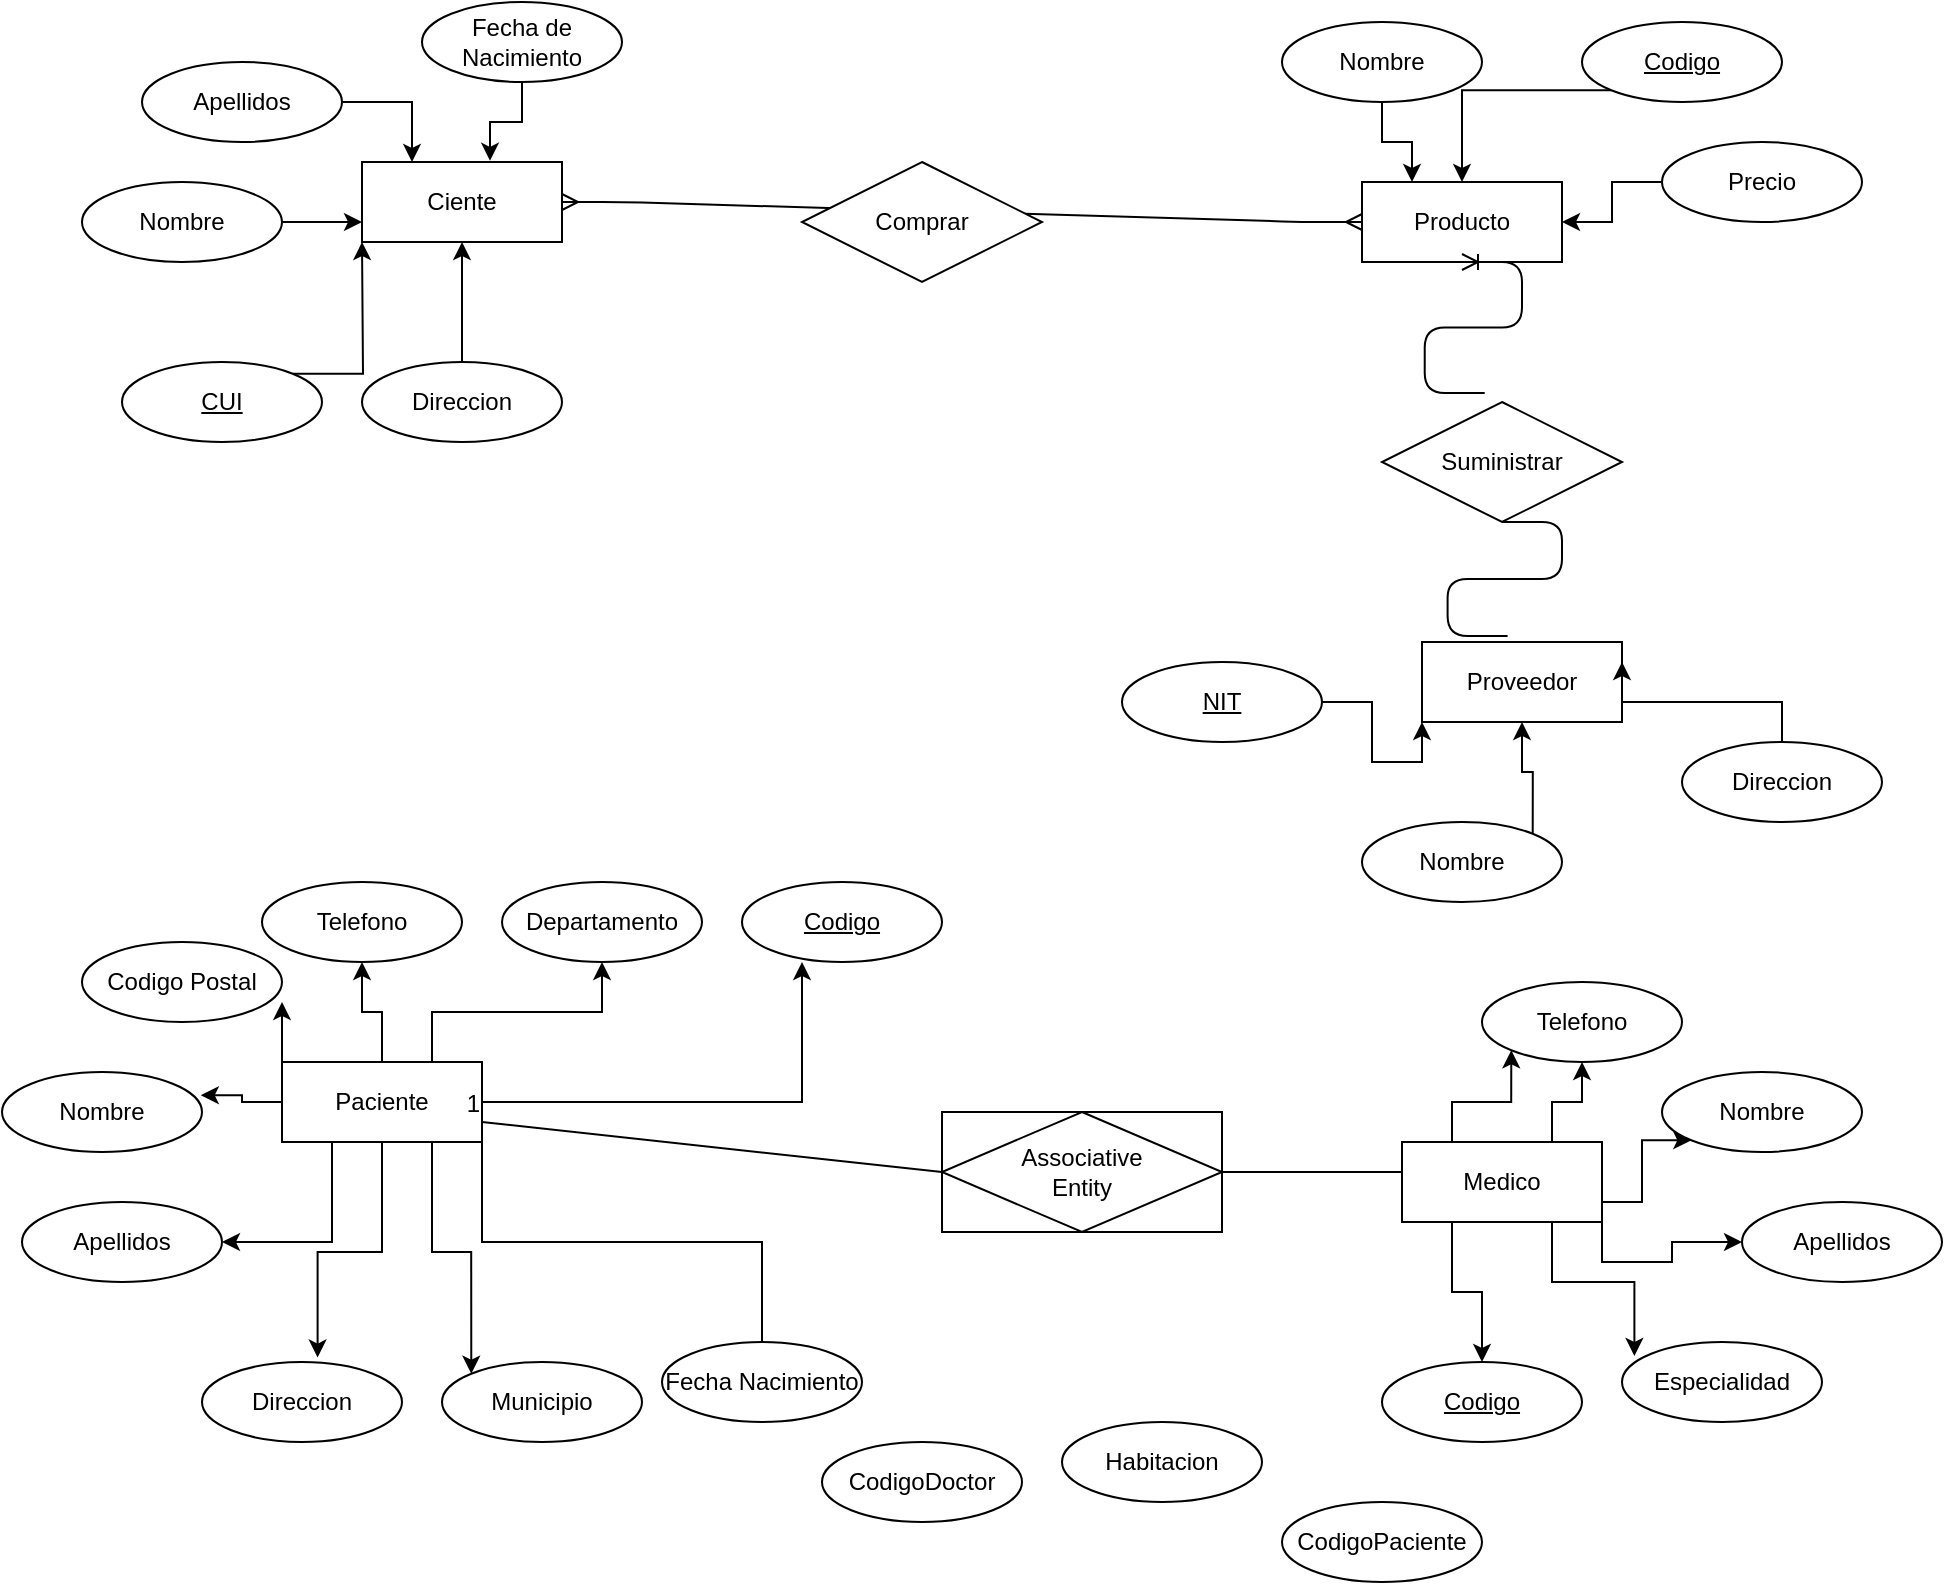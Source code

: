 <mxfile version="14.9.2" type="github">
  <diagram id="pq2NcOKdOZl03fj5JtdS" name="Page-1">
    <mxGraphModel dx="1865" dy="547" grid="1" gridSize="10" guides="1" tooltips="1" connect="1" arrows="1" fold="1" page="1" pageScale="1" pageWidth="827" pageHeight="1169" math="0" shadow="0">
      <root>
        <mxCell id="0" />
        <mxCell id="1" parent="0" />
        <mxCell id="Ux6Qge8Gb2Gr5K-9S6YE-1" value="Ciente" style="whiteSpace=wrap;html=1;align=center;" vertex="1" parent="1">
          <mxGeometry x="150" y="90" width="100" height="40" as="geometry" />
        </mxCell>
        <mxCell id="Ux6Qge8Gb2Gr5K-9S6YE-28" style="edgeStyle=orthogonalEdgeStyle;rounded=0;orthogonalLoop=1;jettySize=auto;html=1;exitX=1;exitY=0;exitDx=0;exitDy=0;" edge="1" parent="1" source="Ux6Qge8Gb2Gr5K-9S6YE-2">
          <mxGeometry relative="1" as="geometry">
            <mxPoint x="150" y="130" as="targetPoint" />
          </mxGeometry>
        </mxCell>
        <mxCell id="Ux6Qge8Gb2Gr5K-9S6YE-2" value="CUI" style="ellipse;whiteSpace=wrap;html=1;align=center;fontStyle=4;" vertex="1" parent="1">
          <mxGeometry x="30" y="190" width="100" height="40" as="geometry" />
        </mxCell>
        <mxCell id="Ux6Qge8Gb2Gr5K-9S6YE-27" style="edgeStyle=orthogonalEdgeStyle;rounded=0;orthogonalLoop=1;jettySize=auto;html=1;exitX=1;exitY=0.5;exitDx=0;exitDy=0;entryX=0;entryY=0.75;entryDx=0;entryDy=0;" edge="1" parent="1" source="Ux6Qge8Gb2Gr5K-9S6YE-3" target="Ux6Qge8Gb2Gr5K-9S6YE-1">
          <mxGeometry relative="1" as="geometry" />
        </mxCell>
        <mxCell id="Ux6Qge8Gb2Gr5K-9S6YE-3" value="Nombre" style="ellipse;whiteSpace=wrap;html=1;align=center;" vertex="1" parent="1">
          <mxGeometry x="10" y="100" width="100" height="40" as="geometry" />
        </mxCell>
        <mxCell id="Ux6Qge8Gb2Gr5K-9S6YE-25" style="edgeStyle=orthogonalEdgeStyle;rounded=0;orthogonalLoop=1;jettySize=auto;html=1;exitX=1;exitY=0.5;exitDx=0;exitDy=0;entryX=0.25;entryY=0;entryDx=0;entryDy=0;" edge="1" parent="1" source="Ux6Qge8Gb2Gr5K-9S6YE-4" target="Ux6Qge8Gb2Gr5K-9S6YE-1">
          <mxGeometry relative="1" as="geometry" />
        </mxCell>
        <mxCell id="Ux6Qge8Gb2Gr5K-9S6YE-4" value="Apellidos" style="ellipse;whiteSpace=wrap;html=1;align=center;" vertex="1" parent="1">
          <mxGeometry x="40" y="40" width="100" height="40" as="geometry" />
        </mxCell>
        <mxCell id="Ux6Qge8Gb2Gr5K-9S6YE-29" style="edgeStyle=orthogonalEdgeStyle;rounded=0;orthogonalLoop=1;jettySize=auto;html=1;exitX=0.5;exitY=0;exitDx=0;exitDy=0;" edge="1" parent="1" source="Ux6Qge8Gb2Gr5K-9S6YE-5" target="Ux6Qge8Gb2Gr5K-9S6YE-1">
          <mxGeometry relative="1" as="geometry" />
        </mxCell>
        <mxCell id="Ux6Qge8Gb2Gr5K-9S6YE-5" value="Direccion" style="ellipse;whiteSpace=wrap;html=1;align=center;" vertex="1" parent="1">
          <mxGeometry x="150" y="190" width="100" height="40" as="geometry" />
        </mxCell>
        <mxCell id="Ux6Qge8Gb2Gr5K-9S6YE-26" style="edgeStyle=orthogonalEdgeStyle;rounded=0;orthogonalLoop=1;jettySize=auto;html=1;exitX=0.5;exitY=1;exitDx=0;exitDy=0;entryX=0.64;entryY=-0.015;entryDx=0;entryDy=0;entryPerimeter=0;" edge="1" parent="1" source="Ux6Qge8Gb2Gr5K-9S6YE-6" target="Ux6Qge8Gb2Gr5K-9S6YE-1">
          <mxGeometry relative="1" as="geometry" />
        </mxCell>
        <mxCell id="Ux6Qge8Gb2Gr5K-9S6YE-6" value="Fecha de Nacimiento" style="ellipse;whiteSpace=wrap;html=1;align=center;" vertex="1" parent="1">
          <mxGeometry x="180" y="10" width="100" height="40" as="geometry" />
        </mxCell>
        <mxCell id="Ux6Qge8Gb2Gr5K-9S6YE-7" value="Producto" style="whiteSpace=wrap;html=1;align=center;" vertex="1" parent="1">
          <mxGeometry x="650" y="100" width="100" height="40" as="geometry" />
        </mxCell>
        <mxCell id="Ux6Qge8Gb2Gr5K-9S6YE-30" style="edgeStyle=orthogonalEdgeStyle;rounded=0;orthogonalLoop=1;jettySize=auto;html=1;exitX=0.5;exitY=1;exitDx=0;exitDy=0;entryX=0.25;entryY=0;entryDx=0;entryDy=0;" edge="1" parent="1" source="Ux6Qge8Gb2Gr5K-9S6YE-8" target="Ux6Qge8Gb2Gr5K-9S6YE-7">
          <mxGeometry relative="1" as="geometry" />
        </mxCell>
        <mxCell id="Ux6Qge8Gb2Gr5K-9S6YE-8" value="Nombre" style="ellipse;whiteSpace=wrap;html=1;align=center;" vertex="1" parent="1">
          <mxGeometry x="610" y="20" width="100" height="40" as="geometry" />
        </mxCell>
        <mxCell id="Ux6Qge8Gb2Gr5K-9S6YE-31" style="edgeStyle=orthogonalEdgeStyle;rounded=0;orthogonalLoop=1;jettySize=auto;html=1;exitX=0;exitY=1;exitDx=0;exitDy=0;entryX=0.5;entryY=0;entryDx=0;entryDy=0;" edge="1" parent="1" source="Ux6Qge8Gb2Gr5K-9S6YE-9" target="Ux6Qge8Gb2Gr5K-9S6YE-7">
          <mxGeometry relative="1" as="geometry" />
        </mxCell>
        <mxCell id="Ux6Qge8Gb2Gr5K-9S6YE-9" value="Codigo" style="ellipse;whiteSpace=wrap;html=1;align=center;fontStyle=4;" vertex="1" parent="1">
          <mxGeometry x="760" y="20" width="100" height="40" as="geometry" />
        </mxCell>
        <mxCell id="Ux6Qge8Gb2Gr5K-9S6YE-32" style="edgeStyle=orthogonalEdgeStyle;rounded=0;orthogonalLoop=1;jettySize=auto;html=1;exitX=0;exitY=0.5;exitDx=0;exitDy=0;entryX=1;entryY=0.5;entryDx=0;entryDy=0;" edge="1" parent="1" source="Ux6Qge8Gb2Gr5K-9S6YE-10" target="Ux6Qge8Gb2Gr5K-9S6YE-7">
          <mxGeometry relative="1" as="geometry" />
        </mxCell>
        <mxCell id="Ux6Qge8Gb2Gr5K-9S6YE-10" value="Precio" style="ellipse;whiteSpace=wrap;html=1;align=center;" vertex="1" parent="1">
          <mxGeometry x="800" y="80" width="100" height="40" as="geometry" />
        </mxCell>
        <mxCell id="Ux6Qge8Gb2Gr5K-9S6YE-17" value="" style="edgeStyle=entityRelationEdgeStyle;fontSize=12;html=1;endArrow=ERmany;startArrow=ERmany;entryX=0;entryY=0.5;entryDx=0;entryDy=0;" edge="1" parent="1" target="Ux6Qge8Gb2Gr5K-9S6YE-7">
          <mxGeometry width="100" height="100" relative="1" as="geometry">
            <mxPoint x="250" y="110" as="sourcePoint" />
            <mxPoint x="350" y="10" as="targetPoint" />
          </mxGeometry>
        </mxCell>
        <mxCell id="Ux6Qge8Gb2Gr5K-9S6YE-19" value="Proveedor" style="whiteSpace=wrap;html=1;align=center;" vertex="1" parent="1">
          <mxGeometry x="680" y="330" width="100" height="40" as="geometry" />
        </mxCell>
        <mxCell id="Ux6Qge8Gb2Gr5K-9S6YE-20" value="" style="edgeStyle=entityRelationEdgeStyle;fontSize=12;html=1;endArrow=ERoneToMany;exitX=0.428;exitY=-0.075;exitDx=0;exitDy=0;exitPerimeter=0;entryX=0.5;entryY=1;entryDx=0;entryDy=0;startArrow=none;" edge="1" parent="1" source="Ux6Qge8Gb2Gr5K-9S6YE-37" target="Ux6Qge8Gb2Gr5K-9S6YE-7">
          <mxGeometry width="100" height="100" relative="1" as="geometry">
            <mxPoint x="500" y="330" as="sourcePoint" />
            <mxPoint x="760" y="120" as="targetPoint" />
          </mxGeometry>
        </mxCell>
        <mxCell id="Ux6Qge8Gb2Gr5K-9S6YE-35" style="edgeStyle=orthogonalEdgeStyle;rounded=0;orthogonalLoop=1;jettySize=auto;html=1;exitX=1;exitY=0.5;exitDx=0;exitDy=0;entryX=0;entryY=1;entryDx=0;entryDy=0;" edge="1" parent="1" source="Ux6Qge8Gb2Gr5K-9S6YE-21" target="Ux6Qge8Gb2Gr5K-9S6YE-19">
          <mxGeometry relative="1" as="geometry" />
        </mxCell>
        <mxCell id="Ux6Qge8Gb2Gr5K-9S6YE-21" value="NIT" style="ellipse;whiteSpace=wrap;html=1;align=center;fontStyle=4;" vertex="1" parent="1">
          <mxGeometry x="530" y="340" width="100" height="40" as="geometry" />
        </mxCell>
        <mxCell id="Ux6Qge8Gb2Gr5K-9S6YE-34" style="edgeStyle=orthogonalEdgeStyle;rounded=0;orthogonalLoop=1;jettySize=auto;html=1;exitX=1;exitY=0;exitDx=0;exitDy=0;entryX=0.5;entryY=1;entryDx=0;entryDy=0;" edge="1" parent="1" source="Ux6Qge8Gb2Gr5K-9S6YE-22" target="Ux6Qge8Gb2Gr5K-9S6YE-19">
          <mxGeometry relative="1" as="geometry" />
        </mxCell>
        <mxCell id="Ux6Qge8Gb2Gr5K-9S6YE-22" value="Nombre" style="ellipse;whiteSpace=wrap;html=1;align=center;" vertex="1" parent="1">
          <mxGeometry x="650" y="420" width="100" height="40" as="geometry" />
        </mxCell>
        <mxCell id="Ux6Qge8Gb2Gr5K-9S6YE-33" style="edgeStyle=orthogonalEdgeStyle;rounded=0;orthogonalLoop=1;jettySize=auto;html=1;exitX=0.5;exitY=0;exitDx=0;exitDy=0;entryX=1;entryY=0.25;entryDx=0;entryDy=0;" edge="1" parent="1" source="Ux6Qge8Gb2Gr5K-9S6YE-23" target="Ux6Qge8Gb2Gr5K-9S6YE-19">
          <mxGeometry relative="1" as="geometry">
            <mxPoint x="810" y="370" as="targetPoint" />
            <Array as="points">
              <mxPoint x="860" y="360" />
              <mxPoint x="780" y="360" />
            </Array>
          </mxGeometry>
        </mxCell>
        <mxCell id="Ux6Qge8Gb2Gr5K-9S6YE-23" value="Direccion" style="ellipse;whiteSpace=wrap;html=1;align=center;" vertex="1" parent="1">
          <mxGeometry x="810" y="380" width="100" height="40" as="geometry" />
        </mxCell>
        <mxCell id="Ux6Qge8Gb2Gr5K-9S6YE-36" value="Comprar" style="shape=rhombus;perimeter=rhombusPerimeter;whiteSpace=wrap;html=1;align=center;" vertex="1" parent="1">
          <mxGeometry x="370" y="90" width="120" height="60" as="geometry" />
        </mxCell>
        <mxCell id="Ux6Qge8Gb2Gr5K-9S6YE-37" value="Suministrar" style="shape=rhombus;perimeter=rhombusPerimeter;whiteSpace=wrap;html=1;align=center;" vertex="1" parent="1">
          <mxGeometry x="660" y="210" width="120" height="60" as="geometry" />
        </mxCell>
        <mxCell id="Ux6Qge8Gb2Gr5K-9S6YE-38" value="" style="edgeStyle=entityRelationEdgeStyle;fontSize=12;html=1;endArrow=none;exitX=0.428;exitY=-0.075;exitDx=0;exitDy=0;exitPerimeter=0;entryX=0.5;entryY=1;entryDx=0;entryDy=0;" edge="1" parent="1" source="Ux6Qge8Gb2Gr5K-9S6YE-19" target="Ux6Qge8Gb2Gr5K-9S6YE-37">
          <mxGeometry width="100" height="100" relative="1" as="geometry">
            <mxPoint x="722.8" y="327" as="sourcePoint" />
            <mxPoint x="700" y="140" as="targetPoint" />
          </mxGeometry>
        </mxCell>
        <mxCell id="Ux6Qge8Gb2Gr5K-9S6YE-66" style="edgeStyle=orthogonalEdgeStyle;rounded=0;orthogonalLoop=1;jettySize=auto;html=1;exitX=1;exitY=0.5;exitDx=0;exitDy=0;entryX=0.3;entryY=1;entryDx=0;entryDy=0;entryPerimeter=0;" edge="1" parent="1" source="Ux6Qge8Gb2Gr5K-9S6YE-39" target="Ux6Qge8Gb2Gr5K-9S6YE-40">
          <mxGeometry relative="1" as="geometry" />
        </mxCell>
        <mxCell id="Ux6Qge8Gb2Gr5K-9S6YE-67" style="edgeStyle=orthogonalEdgeStyle;rounded=0;orthogonalLoop=1;jettySize=auto;html=1;exitX=0.5;exitY=0;exitDx=0;exitDy=0;entryX=0.5;entryY=1;entryDx=0;entryDy=0;" edge="1" parent="1" source="Ux6Qge8Gb2Gr5K-9S6YE-39" target="Ux6Qge8Gb2Gr5K-9S6YE-47">
          <mxGeometry relative="1" as="geometry" />
        </mxCell>
        <mxCell id="Ux6Qge8Gb2Gr5K-9S6YE-69" style="edgeStyle=orthogonalEdgeStyle;rounded=0;orthogonalLoop=1;jettySize=auto;html=1;exitX=0.25;exitY=0;exitDx=0;exitDy=0;entryX=1;entryY=0.75;entryDx=0;entryDy=0;entryPerimeter=0;" edge="1" parent="1" source="Ux6Qge8Gb2Gr5K-9S6YE-39" target="Ux6Qge8Gb2Gr5K-9S6YE-46">
          <mxGeometry relative="1" as="geometry" />
        </mxCell>
        <mxCell id="Ux6Qge8Gb2Gr5K-9S6YE-70" style="edgeStyle=orthogonalEdgeStyle;rounded=0;orthogonalLoop=1;jettySize=auto;html=1;exitX=0;exitY=0.5;exitDx=0;exitDy=0;entryX=0.994;entryY=0.29;entryDx=0;entryDy=0;entryPerimeter=0;" edge="1" parent="1" source="Ux6Qge8Gb2Gr5K-9S6YE-39" target="Ux6Qge8Gb2Gr5K-9S6YE-41">
          <mxGeometry relative="1" as="geometry" />
        </mxCell>
        <mxCell id="Ux6Qge8Gb2Gr5K-9S6YE-71" style="edgeStyle=orthogonalEdgeStyle;rounded=0;orthogonalLoop=1;jettySize=auto;html=1;exitX=0.25;exitY=1;exitDx=0;exitDy=0;entryX=1;entryY=0.5;entryDx=0;entryDy=0;" edge="1" parent="1" source="Ux6Qge8Gb2Gr5K-9S6YE-39" target="Ux6Qge8Gb2Gr5K-9S6YE-42">
          <mxGeometry relative="1" as="geometry" />
        </mxCell>
        <mxCell id="Ux6Qge8Gb2Gr5K-9S6YE-72" style="edgeStyle=orthogonalEdgeStyle;rounded=0;orthogonalLoop=1;jettySize=auto;html=1;exitX=0.5;exitY=1;exitDx=0;exitDy=0;entryX=0.578;entryY=-0.055;entryDx=0;entryDy=0;entryPerimeter=0;" edge="1" parent="1" source="Ux6Qge8Gb2Gr5K-9S6YE-39" target="Ux6Qge8Gb2Gr5K-9S6YE-43">
          <mxGeometry relative="1" as="geometry" />
        </mxCell>
        <mxCell id="Ux6Qge8Gb2Gr5K-9S6YE-74" style="edgeStyle=orthogonalEdgeStyle;rounded=0;orthogonalLoop=1;jettySize=auto;html=1;exitX=0.75;exitY=1;exitDx=0;exitDy=0;entryX=0;entryY=0;entryDx=0;entryDy=0;" edge="1" parent="1" source="Ux6Qge8Gb2Gr5K-9S6YE-39" target="Ux6Qge8Gb2Gr5K-9S6YE-44">
          <mxGeometry relative="1" as="geometry" />
        </mxCell>
        <mxCell id="Ux6Qge8Gb2Gr5K-9S6YE-75" style="edgeStyle=orthogonalEdgeStyle;rounded=0;orthogonalLoop=1;jettySize=auto;html=1;exitX=1;exitY=1;exitDx=0;exitDy=0;endArrow=none;endFill=0;" edge="1" parent="1" source="Ux6Qge8Gb2Gr5K-9S6YE-39" target="Ux6Qge8Gb2Gr5K-9S6YE-48">
          <mxGeometry relative="1" as="geometry" />
        </mxCell>
        <mxCell id="Ux6Qge8Gb2Gr5K-9S6YE-77" style="edgeStyle=orthogonalEdgeStyle;rounded=0;orthogonalLoop=1;jettySize=auto;html=1;exitX=0.75;exitY=0;exitDx=0;exitDy=0;" edge="1" parent="1" source="Ux6Qge8Gb2Gr5K-9S6YE-39" target="Ux6Qge8Gb2Gr5K-9S6YE-45">
          <mxGeometry relative="1" as="geometry">
            <Array as="points">
              <mxPoint x="185" y="515" />
              <mxPoint x="270" y="515" />
            </Array>
          </mxGeometry>
        </mxCell>
        <mxCell id="Ux6Qge8Gb2Gr5K-9S6YE-39" value="Paciente" style="whiteSpace=wrap;html=1;align=center;" vertex="1" parent="1">
          <mxGeometry x="110" y="540" width="100" height="40" as="geometry" />
        </mxCell>
        <mxCell id="Ux6Qge8Gb2Gr5K-9S6YE-40" value="Codigo" style="ellipse;whiteSpace=wrap;html=1;align=center;fontStyle=4;" vertex="1" parent="1">
          <mxGeometry x="340" y="450" width="100" height="40" as="geometry" />
        </mxCell>
        <mxCell id="Ux6Qge8Gb2Gr5K-9S6YE-41" value="Nombre" style="ellipse;whiteSpace=wrap;html=1;align=center;" vertex="1" parent="1">
          <mxGeometry x="-30" y="545" width="100" height="40" as="geometry" />
        </mxCell>
        <mxCell id="Ux6Qge8Gb2Gr5K-9S6YE-42" value="Apellidos&lt;span style=&quot;color: rgba(0 , 0 , 0 , 0) ; font-family: monospace ; font-size: 0px&quot;&gt;%3CmxGraphModel%3E%3Croot%3E%3CmxCell%20id%3D%220%22%2F%3E%3CmxCell%20id%3D%221%22%20parent%3D%220%22%2F%3E%3CmxCell%20id%3D%222%22%20value%3D%22Nombre%22%20style%3D%22ellipse%3BwhiteSpace%3Dwrap%3Bhtml%3D1%3Balign%3Dcenter%3B%22%20vertex%3D%221%22%20parent%3D%221%22%3E%3CmxGeometry%20x%3D%22-30%22%20y%3D%22545%22%20width%3D%22100%22%20height%3D%2240%22%20as%3D%22geometry%22%2F%3E%3C%2FmxCell%3E%3C%2Froot%3E%3C%2FmxGraphModel%3E&lt;/span&gt;" style="ellipse;whiteSpace=wrap;html=1;align=center;" vertex="1" parent="1">
          <mxGeometry x="-20" y="610" width="100" height="40" as="geometry" />
        </mxCell>
        <mxCell id="Ux6Qge8Gb2Gr5K-9S6YE-43" value="Direccion" style="ellipse;whiteSpace=wrap;html=1;align=center;" vertex="1" parent="1">
          <mxGeometry x="70" y="690" width="100" height="40" as="geometry" />
        </mxCell>
        <mxCell id="Ux6Qge8Gb2Gr5K-9S6YE-44" value="Municipio" style="ellipse;whiteSpace=wrap;html=1;align=center;" vertex="1" parent="1">
          <mxGeometry x="190" y="690" width="100" height="40" as="geometry" />
        </mxCell>
        <mxCell id="Ux6Qge8Gb2Gr5K-9S6YE-45" value="Departamento" style="ellipse;whiteSpace=wrap;html=1;align=center;" vertex="1" parent="1">
          <mxGeometry x="220" y="450" width="100" height="40" as="geometry" />
        </mxCell>
        <mxCell id="Ux6Qge8Gb2Gr5K-9S6YE-46" value="Codigo Postal" style="ellipse;whiteSpace=wrap;html=1;align=center;" vertex="1" parent="1">
          <mxGeometry x="10" y="480" width="100" height="40" as="geometry" />
        </mxCell>
        <mxCell id="Ux6Qge8Gb2Gr5K-9S6YE-47" value="Telefono" style="ellipse;whiteSpace=wrap;html=1;align=center;" vertex="1" parent="1">
          <mxGeometry x="100" y="450" width="100" height="40" as="geometry" />
        </mxCell>
        <mxCell id="Ux6Qge8Gb2Gr5K-9S6YE-48" value="Fecha Nacimiento" style="ellipse;whiteSpace=wrap;html=1;align=center;" vertex="1" parent="1">
          <mxGeometry x="300" y="680" width="100" height="40" as="geometry" />
        </mxCell>
        <mxCell id="Ux6Qge8Gb2Gr5K-9S6YE-79" style="edgeStyle=orthogonalEdgeStyle;rounded=0;orthogonalLoop=1;jettySize=auto;html=1;exitX=0.25;exitY=0;exitDx=0;exitDy=0;entryX=0;entryY=1;entryDx=0;entryDy=0;" edge="1" parent="1" source="Ux6Qge8Gb2Gr5K-9S6YE-49" target="Ux6Qge8Gb2Gr5K-9S6YE-57">
          <mxGeometry relative="1" as="geometry" />
        </mxCell>
        <mxCell id="Ux6Qge8Gb2Gr5K-9S6YE-80" style="edgeStyle=orthogonalEdgeStyle;rounded=0;orthogonalLoop=1;jettySize=auto;html=1;exitX=0.75;exitY=0;exitDx=0;exitDy=0;entryX=0.5;entryY=1;entryDx=0;entryDy=0;" edge="1" parent="1" source="Ux6Qge8Gb2Gr5K-9S6YE-49" target="Ux6Qge8Gb2Gr5K-9S6YE-57">
          <mxGeometry relative="1" as="geometry" />
        </mxCell>
        <mxCell id="Ux6Qge8Gb2Gr5K-9S6YE-81" style="edgeStyle=orthogonalEdgeStyle;rounded=0;orthogonalLoop=1;jettySize=auto;html=1;exitX=1;exitY=0.75;exitDx=0;exitDy=0;entryX=0;entryY=1;entryDx=0;entryDy=0;" edge="1" parent="1" source="Ux6Qge8Gb2Gr5K-9S6YE-49" target="Ux6Qge8Gb2Gr5K-9S6YE-51">
          <mxGeometry relative="1" as="geometry" />
        </mxCell>
        <mxCell id="Ux6Qge8Gb2Gr5K-9S6YE-82" style="edgeStyle=orthogonalEdgeStyle;rounded=0;orthogonalLoop=1;jettySize=auto;html=1;exitX=1;exitY=1;exitDx=0;exitDy=0;entryX=0;entryY=0.5;entryDx=0;entryDy=0;" edge="1" parent="1" source="Ux6Qge8Gb2Gr5K-9S6YE-49" target="Ux6Qge8Gb2Gr5K-9S6YE-52">
          <mxGeometry relative="1" as="geometry" />
        </mxCell>
        <mxCell id="Ux6Qge8Gb2Gr5K-9S6YE-83" style="edgeStyle=orthogonalEdgeStyle;rounded=0;orthogonalLoop=1;jettySize=auto;html=1;exitX=0.75;exitY=1;exitDx=0;exitDy=0;entryX=0.062;entryY=0.175;entryDx=0;entryDy=0;entryPerimeter=0;" edge="1" parent="1" source="Ux6Qge8Gb2Gr5K-9S6YE-49" target="Ux6Qge8Gb2Gr5K-9S6YE-56">
          <mxGeometry relative="1" as="geometry" />
        </mxCell>
        <mxCell id="Ux6Qge8Gb2Gr5K-9S6YE-84" style="edgeStyle=orthogonalEdgeStyle;rounded=0;orthogonalLoop=1;jettySize=auto;html=1;exitX=0.25;exitY=1;exitDx=0;exitDy=0;entryX=0.5;entryY=0;entryDx=0;entryDy=0;" edge="1" parent="1" source="Ux6Qge8Gb2Gr5K-9S6YE-49" target="Ux6Qge8Gb2Gr5K-9S6YE-60">
          <mxGeometry relative="1" as="geometry" />
        </mxCell>
        <mxCell id="Ux6Qge8Gb2Gr5K-9S6YE-49" value="Medico" style="whiteSpace=wrap;html=1;align=center;" vertex="1" parent="1">
          <mxGeometry x="670" y="580" width="100" height="40" as="geometry" />
        </mxCell>
        <mxCell id="Ux6Qge8Gb2Gr5K-9S6YE-51" value="Nombre" style="ellipse;whiteSpace=wrap;html=1;align=center;" vertex="1" parent="1">
          <mxGeometry x="800" y="545" width="100" height="40" as="geometry" />
        </mxCell>
        <mxCell id="Ux6Qge8Gb2Gr5K-9S6YE-52" value="Apellidos&lt;span style=&quot;color: rgba(0 , 0 , 0 , 0) ; font-family: monospace ; font-size: 0px&quot;&gt;%3CmxGraphModel%3E%3Croot%3E%3CmxCell%20id%3D%220%22%2F%3E%3CmxCell%20id%3D%221%22%20parent%3D%220%22%2F%3E%3CmxCell%20id%3D%222%22%20value%3D%22Nombre%22%20style%3D%22ellipse%3BwhiteSpace%3Dwrap%3Bhtml%3D1%3Balign%3Dcenter%3B%22%20vertex%3D%221%22%20parent%3D%221%22%3E%3CmxGeometry%20x%3D%22-30%22%20y%3D%22545%22%20width%3D%22100%22%20height%3D%2240%22%20as%3D%22geometry%22%2F%3E%3C%2FmxCell%3E%3C%2Froot%3E%3C%2FmxGraphModel%3E&lt;/span&gt;" style="ellipse;whiteSpace=wrap;html=1;align=center;" vertex="1" parent="1">
          <mxGeometry x="840" y="610" width="100" height="40" as="geometry" />
        </mxCell>
        <mxCell id="Ux6Qge8Gb2Gr5K-9S6YE-56" value="Especialidad" style="ellipse;whiteSpace=wrap;html=1;align=center;" vertex="1" parent="1">
          <mxGeometry x="780" y="680" width="100" height="40" as="geometry" />
        </mxCell>
        <mxCell id="Ux6Qge8Gb2Gr5K-9S6YE-57" value="Telefono" style="ellipse;whiteSpace=wrap;html=1;align=center;" vertex="1" parent="1">
          <mxGeometry x="710" y="500" width="100" height="40" as="geometry" />
        </mxCell>
        <mxCell id="Ux6Qge8Gb2Gr5K-9S6YE-60" value="Codigo" style="ellipse;whiteSpace=wrap;html=1;align=center;fontStyle=4;" vertex="1" parent="1">
          <mxGeometry x="660" y="690" width="100" height="40" as="geometry" />
        </mxCell>
        <mxCell id="Ux6Qge8Gb2Gr5K-9S6YE-86" value="" style="line;strokeWidth=1;rotatable=0;dashed=0;labelPosition=right;align=left;verticalAlign=middle;spacingTop=0;spacingLeft=6;points=[];portConstraint=eastwest;" vertex="1" parent="1">
          <mxGeometry x="560" y="510" width="110" height="170" as="geometry" />
        </mxCell>
        <mxCell id="Ux6Qge8Gb2Gr5K-9S6YE-90" value="Associative&#xa;Entity" style="shape=associativeEntity;whiteSpace=wrap;html=1;align=center;" vertex="1" parent="1">
          <mxGeometry x="440" y="565" width="140" height="60" as="geometry" />
        </mxCell>
        <mxCell id="Ux6Qge8Gb2Gr5K-9S6YE-91" value="Habitacion" style="ellipse;whiteSpace=wrap;html=1;align=center;" vertex="1" parent="1">
          <mxGeometry x="500" y="720" width="100" height="40" as="geometry" />
        </mxCell>
        <mxCell id="Ux6Qge8Gb2Gr5K-9S6YE-94" value="CodigoDoctor" style="ellipse;whiteSpace=wrap;html=1;align=center;" vertex="1" parent="1">
          <mxGeometry x="380" y="730" width="100" height="40" as="geometry" />
        </mxCell>
        <mxCell id="Ux6Qge8Gb2Gr5K-9S6YE-95" value="CodigoPaciente" style="ellipse;whiteSpace=wrap;html=1;align=center;" vertex="1" parent="1">
          <mxGeometry x="610" y="760" width="100" height="40" as="geometry" />
        </mxCell>
        <mxCell id="Ux6Qge8Gb2Gr5K-9S6YE-110" value="" style="endArrow=none;html=1;rounded=0;exitX=0;exitY=0.5;exitDx=0;exitDy=0;entryX=1;entryY=0.75;entryDx=0;entryDy=0;" edge="1" parent="1" source="Ux6Qge8Gb2Gr5K-9S6YE-90" target="Ux6Qge8Gb2Gr5K-9S6YE-39">
          <mxGeometry relative="1" as="geometry">
            <mxPoint x="470" y="580" as="sourcePoint" />
            <mxPoint x="630" y="580" as="targetPoint" />
          </mxGeometry>
        </mxCell>
        <mxCell id="Ux6Qge8Gb2Gr5K-9S6YE-111" value="1" style="resizable=0;html=1;align=right;verticalAlign=bottom;" connectable="0" vertex="1" parent="Ux6Qge8Gb2Gr5K-9S6YE-110">
          <mxGeometry x="1" relative="1" as="geometry" />
        </mxCell>
      </root>
    </mxGraphModel>
  </diagram>
</mxfile>
